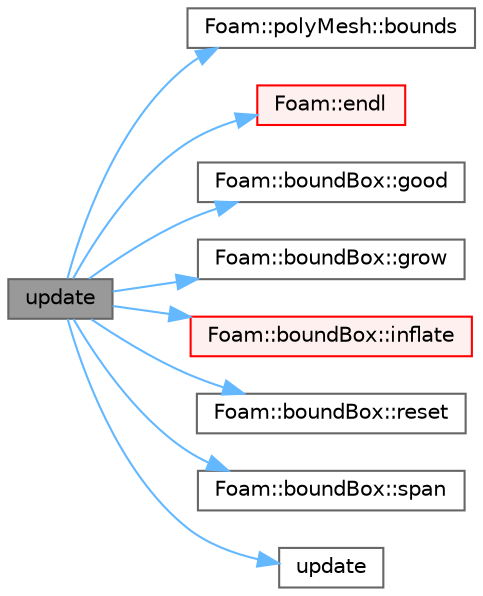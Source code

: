 digraph "update"
{
 // LATEX_PDF_SIZE
  bgcolor="transparent";
  edge [fontname=Helvetica,fontsize=10,labelfontname=Helvetica,labelfontsize=10];
  node [fontname=Helvetica,fontsize=10,shape=box,height=0.2,width=0.4];
  rankdir="LR";
  Node1 [id="Node000001",label="update",height=0.2,width=0.4,color="gray40", fillcolor="grey60", style="filled", fontcolor="black",tooltip=" "];
  Node1 -> Node2 [id="edge1_Node000001_Node000002",color="steelblue1",style="solid",tooltip=" "];
  Node2 [id="Node000002",label="Foam::polyMesh::bounds",height=0.2,width=0.4,color="grey40", fillcolor="white", style="filled",URL="$classFoam_1_1polyMesh.html#ac402ff233b3746af2cff74b91408e272",tooltip=" "];
  Node1 -> Node3 [id="edge2_Node000001_Node000003",color="steelblue1",style="solid",tooltip=" "];
  Node3 [id="Node000003",label="Foam::endl",height=0.2,width=0.4,color="red", fillcolor="#FFF0F0", style="filled",URL="$namespaceFoam.html#a7d5eca45a323264dc5fe811500ebda47",tooltip=" "];
  Node1 -> Node7 [id="edge3_Node000001_Node000007",color="steelblue1",style="solid",tooltip=" "];
  Node7 [id="Node000007",label="Foam::boundBox::good",height=0.2,width=0.4,color="grey40", fillcolor="white", style="filled",URL="$classFoam_1_1boundBox.html#abdcc7f96f487faadc7769afcf58fe992",tooltip=" "];
  Node1 -> Node8 [id="edge4_Node000001_Node000008",color="steelblue1",style="solid",tooltip=" "];
  Node8 [id="Node000008",label="Foam::boundBox::grow",height=0.2,width=0.4,color="grey40", fillcolor="white", style="filled",URL="$classFoam_1_1boundBox.html#a1c54d5150694233c97e0aab79198a10e",tooltip=" "];
  Node1 -> Node9 [id="edge5_Node000001_Node000009",color="steelblue1",style="solid",tooltip=" "];
  Node9 [id="Node000009",label="Foam::boundBox::inflate",height=0.2,width=0.4,color="red", fillcolor="#FFF0F0", style="filled",URL="$classFoam_1_1boundBox.html#ad8a6ec17b09c21086db473e08ed9ddfa",tooltip=" "];
  Node1 -> Node11 [id="edge6_Node000001_Node000011",color="steelblue1",style="solid",tooltip=" "];
  Node11 [id="Node000011",label="Foam::boundBox::reset",height=0.2,width=0.4,color="grey40", fillcolor="white", style="filled",URL="$classFoam_1_1boundBox.html#ad20897c5c8bd47f5d4005989bead0e55",tooltip=" "];
  Node1 -> Node12 [id="edge7_Node000001_Node000012",color="steelblue1",style="solid",tooltip=" "];
  Node12 [id="Node000012",label="Foam::boundBox::span",height=0.2,width=0.4,color="grey40", fillcolor="white", style="filled",URL="$classFoam_1_1boundBox.html#aef985a837dcf02baf1e4b5c96cabe398",tooltip=" "];
  Node1 -> Node13 [id="edge8_Node000001_Node000013",color="steelblue1",style="solid",tooltip=" "];
  Node13 [id="Node000013",label="update",height=0.2,width=0.4,color="grey40", fillcolor="white", style="filled",URL="$compressible_2rhoSimpleFoam_2overRhoSimpleFoam_2createUpdatedDynamicFvMesh_8H.html#a889f43bfa1d003bd427ded01bf89e176",tooltip=" "];
}
